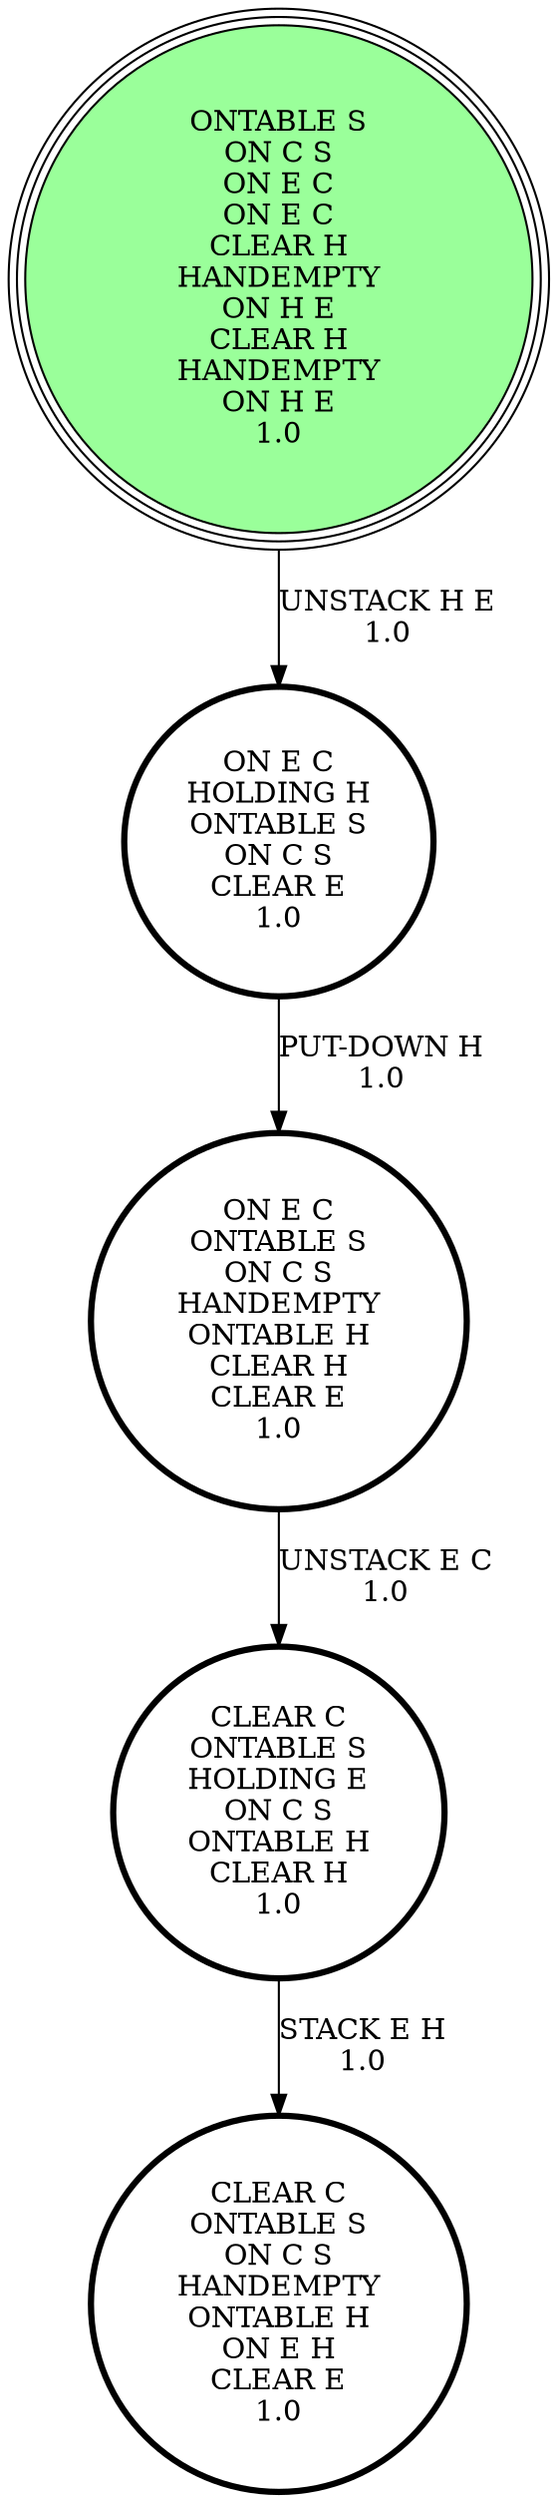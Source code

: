 digraph {
"ON E C\nHOLDING H\nONTABLE S\nON C S\nCLEAR E\n1.0\n" -> "ON E C\nONTABLE S\nON C S\nHANDEMPTY\nONTABLE H\nCLEAR H\nCLEAR E\n1.0\n"[label="PUT-DOWN H\n1.0\n"];
"ON E C\nONTABLE S\nON C S\nHANDEMPTY\nONTABLE H\nCLEAR H\nCLEAR E\n1.0\n" -> "CLEAR C\nONTABLE S\nHOLDING E\nON C S\nONTABLE H\nCLEAR H\n1.0\n"[label="UNSTACK E C\n1.0\n"];
"ONTABLE S\nON C S\nON E C\nON E C\nCLEAR H\nHANDEMPTY\nON H E\nCLEAR H\nHANDEMPTY\nON H E\n1.0\n" -> "ON E C\nHOLDING H\nONTABLE S\nON C S\nCLEAR E\n1.0\n"[label="UNSTACK H E\n1.0\n"];
"CLEAR C\nONTABLE S\nHOLDING E\nON C S\nONTABLE H\nCLEAR H\n1.0\n" -> "CLEAR C\nONTABLE S\nON C S\nHANDEMPTY\nONTABLE H\nON E H\nCLEAR E\n1.0\n"[label="STACK E H\n1.0\n"];
"CLEAR C\nONTABLE S\nON C S\nHANDEMPTY\nONTABLE H\nON E H\nCLEAR E\n1.0\n" [shape=circle, penwidth=3];
"ONTABLE S\nON C S\nON E C\nON E C\nCLEAR H\nHANDEMPTY\nON H E\nCLEAR H\nHANDEMPTY\nON H E\n1.0\n" [shape=circle, style=filled, fillcolor=palegreen1, peripheries=3];
"ON E C\nHOLDING H\nONTABLE S\nON C S\nCLEAR E\n1.0\n" [shape=circle, penwidth=3];
"ON E C\nONTABLE S\nON C S\nHANDEMPTY\nONTABLE H\nCLEAR H\nCLEAR E\n1.0\n" [shape=circle, penwidth=3];
"CLEAR C\nONTABLE S\nHOLDING E\nON C S\nONTABLE H\nCLEAR H\n1.0\n" [shape=circle, penwidth=3];
"CLEAR C\nONTABLE S\nON C S\nHANDEMPTY\nONTABLE H\nON E H\nCLEAR E\n1.0\n" [shape=circle, penwidth=3];
}
